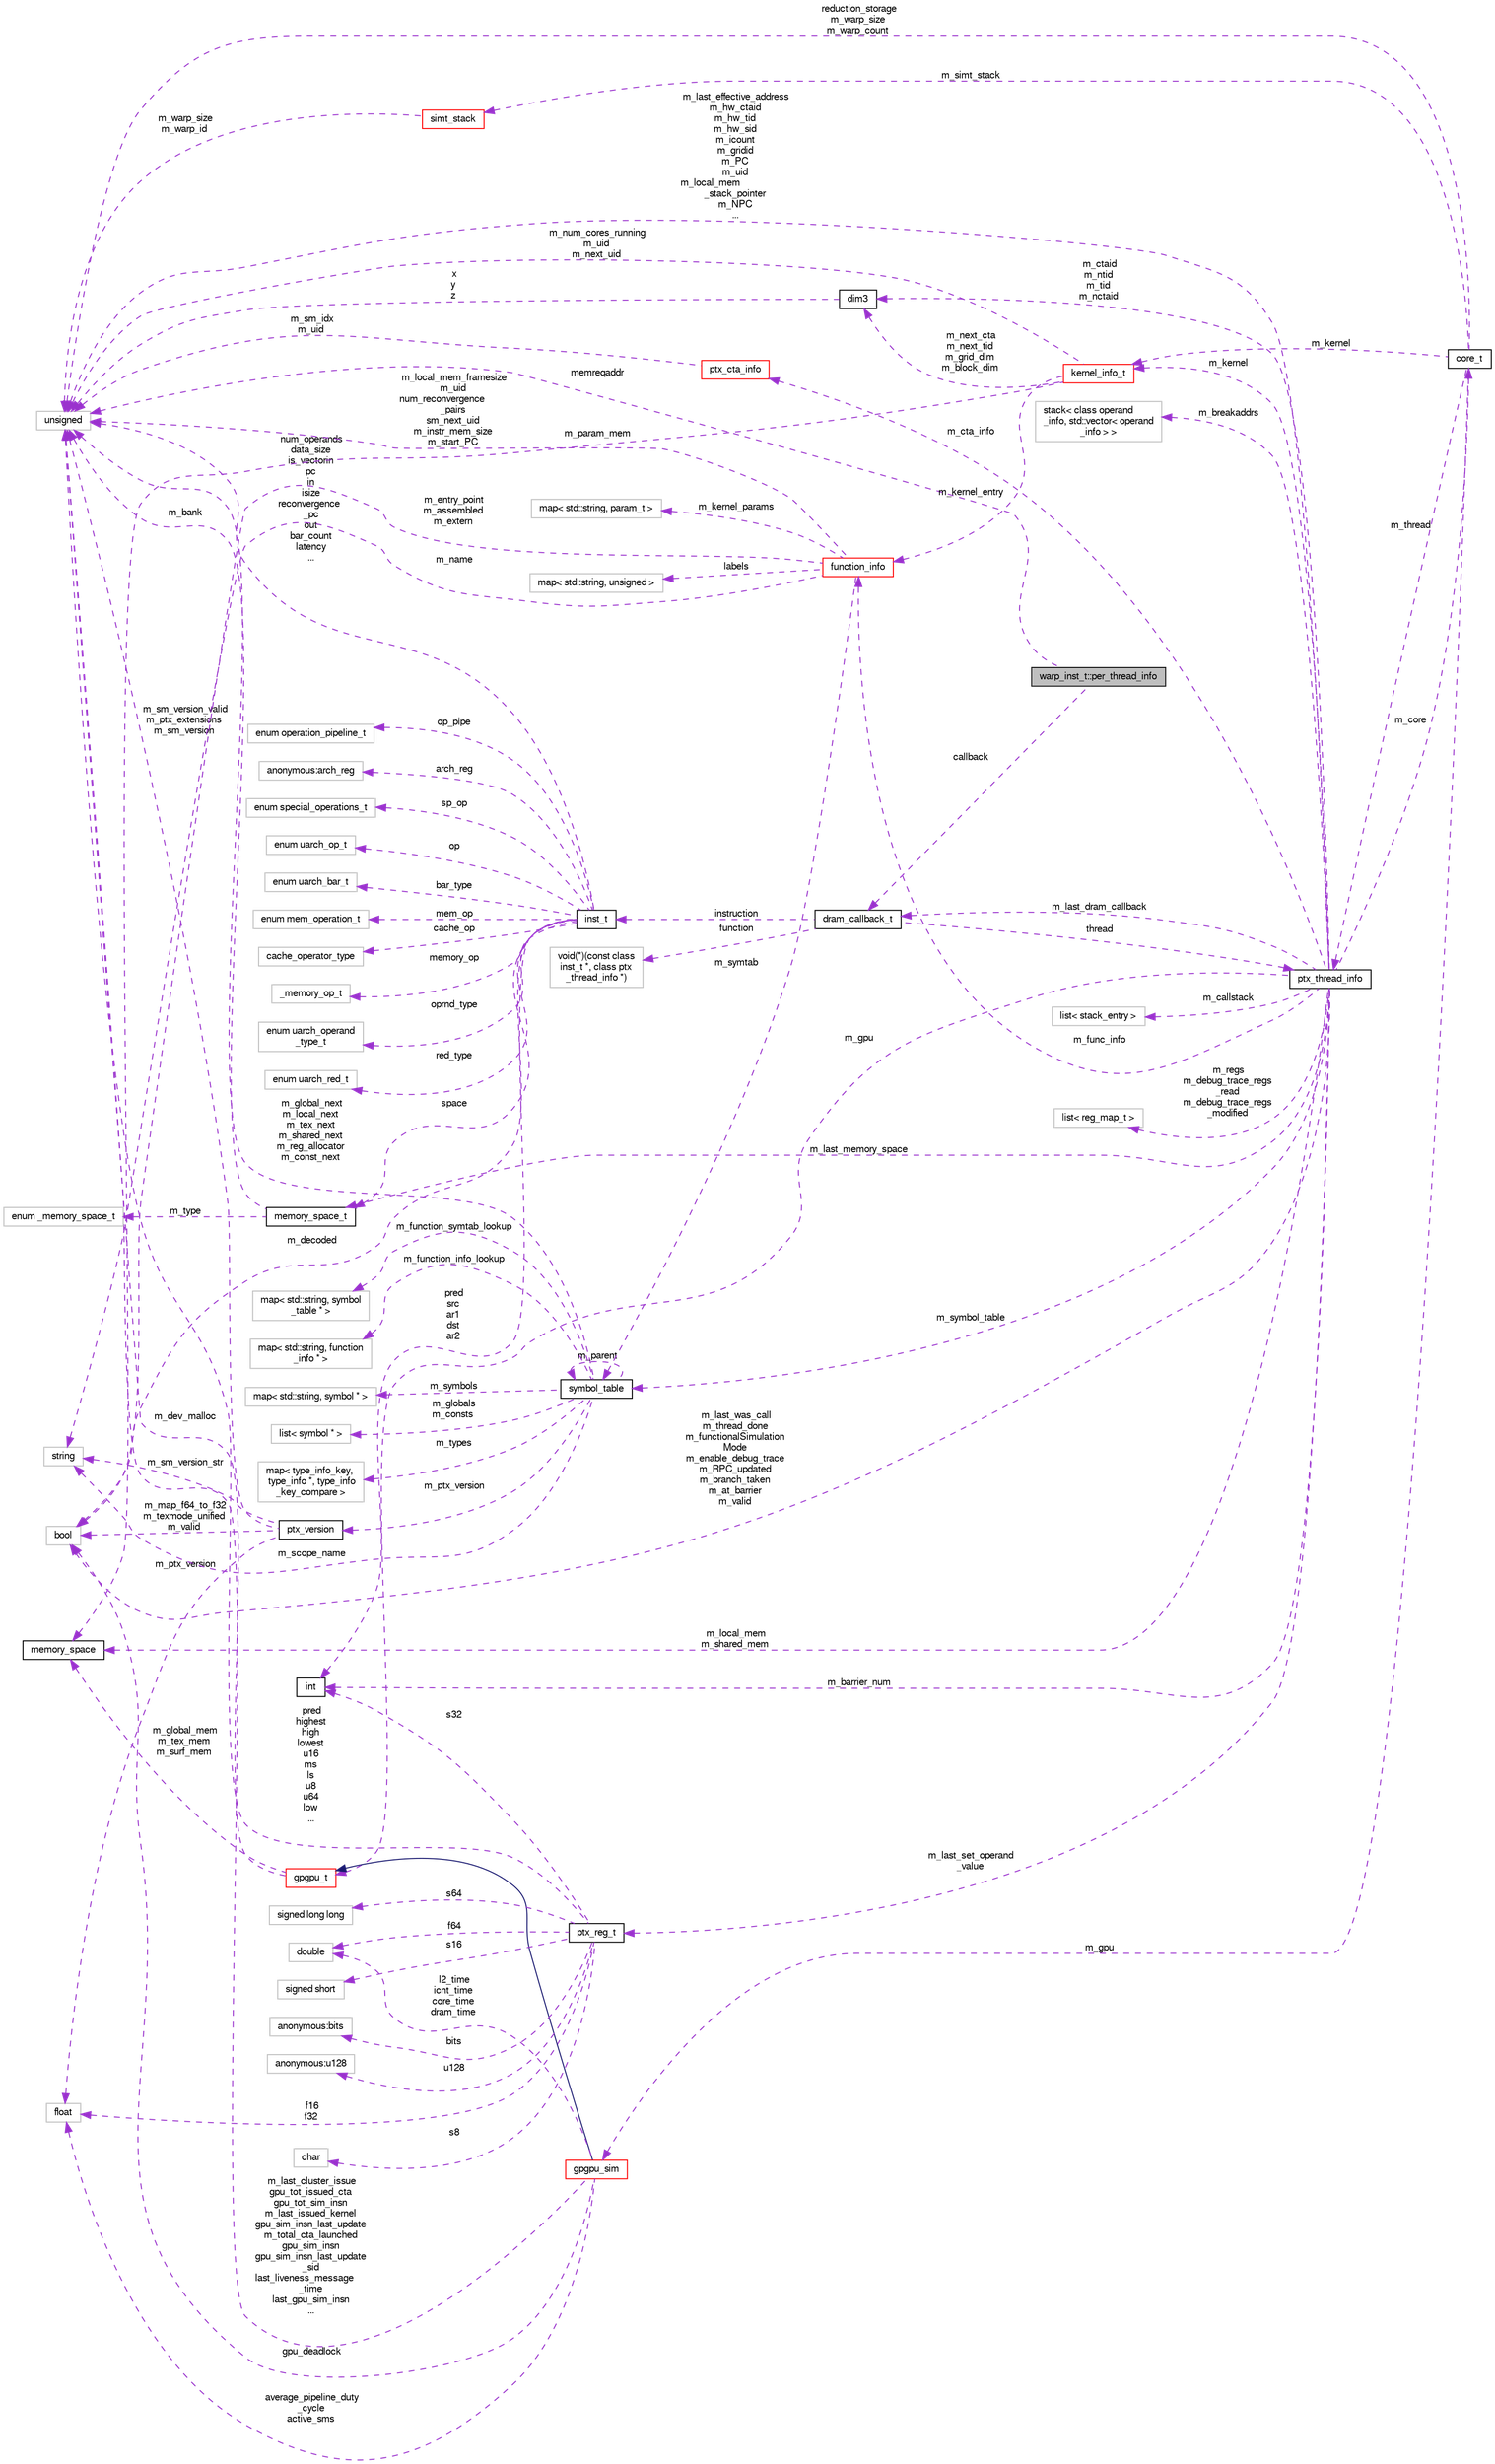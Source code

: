 digraph "warp_inst_t::per_thread_info"
{
  bgcolor="transparent";
  edge [fontname="FreeSans",fontsize="10",labelfontname="FreeSans",labelfontsize="10"];
  node [fontname="FreeSans",fontsize="10",shape=record];
  rankdir="LR";
  Node1 [label="warp_inst_t::per_thread_info",height=0.2,width=0.4,color="black", fillcolor="grey75", style="filled", fontcolor="black"];
  Node2 -> Node1 [dir="back",color="darkorchid3",fontsize="10",style="dashed",label=" memreqaddr" ,fontname="FreeSans"];
  Node2 [label="unsigned",height=0.2,width=0.4,color="grey75"];
  Node3 -> Node1 [dir="back",color="darkorchid3",fontsize="10",style="dashed",label=" callback" ,fontname="FreeSans"];
  Node3 [label="dram_callback_t",height=0.2,width=0.4,color="black",URL="$structdram__callback__t.html"];
  Node4 -> Node3 [dir="back",color="darkorchid3",fontsize="10",style="dashed",label=" function" ,fontname="FreeSans"];
  Node4 [label="void(*)(const class\l inst_t *, class ptx\l_thread_info *)",height=0.2,width=0.4,color="grey75"];
  Node5 -> Node3 [dir="back",color="darkorchid3",fontsize="10",style="dashed",label=" instruction" ,fontname="FreeSans"];
  Node5 [label="inst_t",height=0.2,width=0.4,color="black",URL="$classinst__t.html"];
  Node6 -> Node5 [dir="back",color="darkorchid3",fontsize="10",style="dashed",label=" arch_reg" ,fontname="FreeSans"];
  Node6 [label="anonymous:arch_reg",height=0.2,width=0.4,color="grey75"];
  Node7 -> Node5 [dir="back",color="darkorchid3",fontsize="10",style="dashed",label=" sp_op" ,fontname="FreeSans"];
  Node7 [label="enum special_operations_t",height=0.2,width=0.4,color="grey75"];
  Node8 -> Node5 [dir="back",color="darkorchid3",fontsize="10",style="dashed",label=" op" ,fontname="FreeSans"];
  Node8 [label="enum uarch_op_t",height=0.2,width=0.4,color="grey75"];
  Node9 -> Node5 [dir="back",color="darkorchid3",fontsize="10",style="dashed",label=" bar_type" ,fontname="FreeSans"];
  Node9 [label="enum uarch_bar_t",height=0.2,width=0.4,color="grey75"];
  Node10 -> Node5 [dir="back",color="darkorchid3",fontsize="10",style="dashed",label=" mem_op" ,fontname="FreeSans"];
  Node10 [label="enum mem_operation_t",height=0.2,width=0.4,color="grey75"];
  Node11 -> Node5 [dir="back",color="darkorchid3",fontsize="10",style="dashed",label=" cache_op" ,fontname="FreeSans"];
  Node11 [label="cache_operator_type",height=0.2,width=0.4,color="grey75"];
  Node12 -> Node5 [dir="back",color="darkorchid3",fontsize="10",style="dashed",label=" space" ,fontname="FreeSans"];
  Node12 [label="memory_space_t",height=0.2,width=0.4,color="black",URL="$classmemory__space__t.html"];
  Node13 -> Node12 [dir="back",color="darkorchid3",fontsize="10",style="dashed",label=" m_type" ,fontname="FreeSans"];
  Node13 [label="enum _memory_space_t",height=0.2,width=0.4,color="grey75"];
  Node2 -> Node12 [dir="back",color="darkorchid3",fontsize="10",style="dashed",label=" m_bank" ,fontname="FreeSans"];
  Node14 -> Node5 [dir="back",color="darkorchid3",fontsize="10",style="dashed",label=" pred\nsrc\nar1\ndst\nar2" ,fontname="FreeSans"];
  Node14 [label="int",height=0.2,width=0.4,color="black",URL="$classint.html"];
  Node15 -> Node5 [dir="back",color="darkorchid3",fontsize="10",style="dashed",label=" memory_op" ,fontname="FreeSans"];
  Node15 [label="_memory_op_t",height=0.2,width=0.4,color="grey75"];
  Node16 -> Node5 [dir="back",color="darkorchid3",fontsize="10",style="dashed",label=" m_decoded" ,fontname="FreeSans"];
  Node16 [label="bool",height=0.2,width=0.4,color="grey75"];
  Node17 -> Node5 [dir="back",color="darkorchid3",fontsize="10",style="dashed",label=" oprnd_type" ,fontname="FreeSans"];
  Node17 [label="enum uarch_operand\l_type_t",height=0.2,width=0.4,color="grey75"];
  Node18 -> Node5 [dir="back",color="darkorchid3",fontsize="10",style="dashed",label=" red_type" ,fontname="FreeSans"];
  Node18 [label="enum uarch_red_t",height=0.2,width=0.4,color="grey75"];
  Node2 -> Node5 [dir="back",color="darkorchid3",fontsize="10",style="dashed",label=" num_operands\ndata_size\nis_vectorin\npc\nin\nisize\nreconvergence\l_pc\nout\nbar_count\nlatency\n..." ,fontname="FreeSans"];
  Node19 -> Node5 [dir="back",color="darkorchid3",fontsize="10",style="dashed",label=" op_pipe" ,fontname="FreeSans"];
  Node19 [label="enum operation_pipeline_t",height=0.2,width=0.4,color="grey75"];
  Node20 -> Node3 [dir="back",color="darkorchid3",fontsize="10",style="dashed",label=" thread" ,fontname="FreeSans"];
  Node20 [label="ptx_thread_info",height=0.2,width=0.4,color="black",URL="$classptx__thread__info.html"];
  Node21 -> Node20 [dir="back",color="darkorchid3",fontsize="10",style="dashed",label=" m_breakaddrs" ,fontname="FreeSans"];
  Node21 [label="stack\< class operand\l_info, std::vector\< operand\l_info \> \>",height=0.2,width=0.4,color="grey75"];
  Node22 -> Node20 [dir="back",color="darkorchid3",fontsize="10",style="dashed",label=" m_callstack" ,fontname="FreeSans"];
  Node22 [label="list\< stack_entry \>",height=0.2,width=0.4,color="grey75"];
  Node23 -> Node20 [dir="back",color="darkorchid3",fontsize="10",style="dashed",label=" m_symbol_table" ,fontname="FreeSans"];
  Node23 [label="symbol_table",height=0.2,width=0.4,color="black",URL="$classsymbol__table.html"];
  Node24 -> Node23 [dir="back",color="darkorchid3",fontsize="10",style="dashed",label=" m_symbols" ,fontname="FreeSans"];
  Node24 [label="map\< std::string, symbol * \>",height=0.2,width=0.4,color="grey75"];
  Node23 -> Node23 [dir="back",color="darkorchid3",fontsize="10",style="dashed",label=" m_parent" ,fontname="FreeSans"];
  Node25 -> Node23 [dir="back",color="darkorchid3",fontsize="10",style="dashed",label=" m_globals\nm_consts" ,fontname="FreeSans"];
  Node25 [label="list\< symbol * \>",height=0.2,width=0.4,color="grey75"];
  Node26 -> Node23 [dir="back",color="darkorchid3",fontsize="10",style="dashed",label=" m_types" ,fontname="FreeSans"];
  Node26 [label="map\< type_info_key,\l type_info *, type_info\l_key_compare \>",height=0.2,width=0.4,color="grey75"];
  Node27 -> Node23 [dir="back",color="darkorchid3",fontsize="10",style="dashed",label=" m_ptx_version" ,fontname="FreeSans"];
  Node27 [label="ptx_version",height=0.2,width=0.4,color="black",URL="$classptx__version.html"];
  Node28 -> Node27 [dir="back",color="darkorchid3",fontsize="10",style="dashed",label=" m_ptx_version" ,fontname="FreeSans"];
  Node28 [label="float",height=0.2,width=0.4,color="grey75"];
  Node29 -> Node27 [dir="back",color="darkorchid3",fontsize="10",style="dashed",label=" m_sm_version_str" ,fontname="FreeSans"];
  Node29 [label="string",height=0.2,width=0.4,color="grey75"];
  Node16 -> Node27 [dir="back",color="darkorchid3",fontsize="10",style="dashed",label=" m_map_f64_to_f32\nm_texmode_unified\nm_valid" ,fontname="FreeSans"];
  Node2 -> Node27 [dir="back",color="darkorchid3",fontsize="10",style="dashed",label=" m_sm_version_valid\nm_ptx_extensions\nm_sm_version" ,fontname="FreeSans"];
  Node29 -> Node23 [dir="back",color="darkorchid3",fontsize="10",style="dashed",label=" m_scope_name" ,fontname="FreeSans"];
  Node30 -> Node23 [dir="back",color="darkorchid3",fontsize="10",style="dashed",label=" m_function_symtab_lookup" ,fontname="FreeSans"];
  Node30 [label="map\< std::string, symbol\l_table * \>",height=0.2,width=0.4,color="grey75"];
  Node31 -> Node23 [dir="back",color="darkorchid3",fontsize="10",style="dashed",label=" m_function_info_lookup" ,fontname="FreeSans"];
  Node31 [label="map\< std::string, function\l_info * \>",height=0.2,width=0.4,color="grey75"];
  Node2 -> Node23 [dir="back",color="darkorchid3",fontsize="10",style="dashed",label=" m_global_next\nm_local_next\nm_tex_next\nm_shared_next\nm_reg_allocator\nm_const_next" ,fontname="FreeSans"];
  Node32 -> Node20 [dir="back",color="darkorchid3",fontsize="10",style="dashed",label=" m_core" ,fontname="FreeSans"];
  Node32 [label="core_t",height=0.2,width=0.4,color="black",URL="$classcore__t.html"];
  Node33 -> Node32 [dir="back",color="darkorchid3",fontsize="10",style="dashed",label=" m_simt_stack" ,fontname="FreeSans"];
  Node33 [label="simt_stack",height=0.2,width=0.4,color="red",URL="$classsimt__stack.html"];
  Node2 -> Node33 [dir="back",color="darkorchid3",fontsize="10",style="dashed",label=" m_warp_size\nm_warp_id" ,fontname="FreeSans"];
  Node35 -> Node32 [dir="back",color="darkorchid3",fontsize="10",style="dashed",label=" m_gpu" ,fontname="FreeSans"];
  Node35 [label="gpgpu_sim",height=0.2,width=0.4,color="red",URL="$classgpgpu__sim.html"];
  Node36 -> Node35 [dir="back",color="midnightblue",fontsize="10",style="solid",fontname="FreeSans"];
  Node36 [label="gpgpu_t",height=0.2,width=0.4,color="red",URL="$classgpgpu__t.html"];
  Node2 -> Node36 [dir="back",color="darkorchid3",fontsize="10",style="dashed",label=" m_dev_malloc" ,fontname="FreeSans"];
  Node42 -> Node36 [dir="back",color="darkorchid3",fontsize="10",style="dashed",label=" m_global_mem\nm_tex_mem\nm_surf_mem" ,fontname="FreeSans"];
  Node42 [label="memory_space",height=0.2,width=0.4,color="black",URL="$classmemory__space.html"];
  Node45 -> Node35 [dir="back",color="darkorchid3",fontsize="10",style="dashed",label=" l2_time\nicnt_time\ncore_time\ndram_time" ,fontname="FreeSans"];
  Node45 [label="double",height=0.2,width=0.4,color="grey75"];
  Node28 -> Node35 [dir="back",color="darkorchid3",fontsize="10",style="dashed",label=" average_pipeline_duty\l_cycle\nactive_sms" ,fontname="FreeSans"];
  Node16 -> Node35 [dir="back",color="darkorchid3",fontsize="10",style="dashed",label=" gpu_deadlock" ,fontname="FreeSans"];
  Node2 -> Node35 [dir="back",color="darkorchid3",fontsize="10",style="dashed",label=" m_last_cluster_issue\ngpu_tot_issued_cta\ngpu_tot_sim_insn\nm_last_issued_kernel\ngpu_sim_insn_last_update\nm_total_cta_launched\ngpu_sim_insn\ngpu_sim_insn_last_update\l_sid\nlast_liveness_message\l_time\nlast_gpu_sim_insn\n..." ,fontname="FreeSans"];
  Node2 -> Node32 [dir="back",color="darkorchid3",fontsize="10",style="dashed",label=" reduction_storage\nm_warp_size\nm_warp_count" ,fontname="FreeSans"];
  Node20 -> Node32 [dir="back",color="darkorchid3",fontsize="10",style="dashed",label=" m_thread" ,fontname="FreeSans"];
  Node251 -> Node32 [dir="back",color="darkorchid3",fontsize="10",style="dashed",label=" m_kernel" ,fontname="FreeSans"];
  Node251 [label="kernel_info_t",height=0.2,width=0.4,color="red",URL="$classkernel__info__t.html"];
  Node253 -> Node251 [dir="back",color="darkorchid3",fontsize="10",style="dashed",label=" m_kernel_entry" ,fontname="FreeSans"];
  Node253 [label="function_info",height=0.2,width=0.4,color="red",URL="$classfunction__info.html"];
  Node23 -> Node253 [dir="back",color="darkorchid3",fontsize="10",style="dashed",label=" m_symtab" ,fontname="FreeSans"];
  Node254 -> Node253 [dir="back",color="darkorchid3",fontsize="10",style="dashed",label=" m_kernel_params" ,fontname="FreeSans"];
  Node254 [label="map\< std::string, param_t \>",height=0.2,width=0.4,color="grey75"];
  Node255 -> Node253 [dir="back",color="darkorchid3",fontsize="10",style="dashed",label=" labels" ,fontname="FreeSans"];
  Node255 [label="map\< std::string, unsigned \>",height=0.2,width=0.4,color="grey75"];
  Node29 -> Node253 [dir="back",color="darkorchid3",fontsize="10",style="dashed",label=" m_name" ,fontname="FreeSans"];
  Node16 -> Node253 [dir="back",color="darkorchid3",fontsize="10",style="dashed",label=" m_entry_point\nm_assembled\nm_extern" ,fontname="FreeSans"];
  Node2 -> Node253 [dir="back",color="darkorchid3",fontsize="10",style="dashed",label=" m_local_mem_framesize\nm_uid\nnum_reconvergence\l_pairs\nsm_next_uid\nm_instr_mem_size\nm_start_PC" ,fontname="FreeSans"];
  Node2 -> Node251 [dir="back",color="darkorchid3",fontsize="10",style="dashed",label=" m_num_cores_running\nm_uid\nm_next_uid" ,fontname="FreeSans"];
  Node42 -> Node251 [dir="back",color="darkorchid3",fontsize="10",style="dashed",label=" m_param_mem" ,fontname="FreeSans"];
  Node276 -> Node251 [dir="back",color="darkorchid3",fontsize="10",style="dashed",label=" m_next_cta\nm_next_tid\nm_grid_dim\nm_block_dim" ,fontname="FreeSans"];
  Node276 [label="dim3",height=0.2,width=0.4,color="black",URL="$structdim3.html"];
  Node2 -> Node276 [dir="back",color="darkorchid3",fontsize="10",style="dashed",label=" x\ny\nz" ,fontname="FreeSans"];
  Node277 -> Node20 [dir="back",color="darkorchid3",fontsize="10",style="dashed",label=" m_last_set_operand\l_value" ,fontname="FreeSans"];
  Node277 [label="ptx_reg_t",height=0.2,width=0.4,color="black",URL="$unionptx__reg__t.html"];
  Node278 -> Node277 [dir="back",color="darkorchid3",fontsize="10",style="dashed",label=" bits" ,fontname="FreeSans"];
  Node278 [label="anonymous:bits",height=0.2,width=0.4,color="grey75"];
  Node279 -> Node277 [dir="back",color="darkorchid3",fontsize="10",style="dashed",label=" u128" ,fontname="FreeSans"];
  Node279 [label="anonymous:u128",height=0.2,width=0.4,color="grey75"];
  Node45 -> Node277 [dir="back",color="darkorchid3",fontsize="10",style="dashed",label=" f64" ,fontname="FreeSans"];
  Node28 -> Node277 [dir="back",color="darkorchid3",fontsize="10",style="dashed",label=" f16\nf32" ,fontname="FreeSans"];
  Node44 -> Node277 [dir="back",color="darkorchid3",fontsize="10",style="dashed",label=" s8" ,fontname="FreeSans"];
  Node44 [label="char",height=0.2,width=0.4,color="grey75"];
  Node14 -> Node277 [dir="back",color="darkorchid3",fontsize="10",style="dashed",label=" s32" ,fontname="FreeSans"];
  Node280 -> Node277 [dir="back",color="darkorchid3",fontsize="10",style="dashed",label=" s64" ,fontname="FreeSans"];
  Node280 [label="signed long long",height=0.2,width=0.4,color="grey75"];
  Node281 -> Node277 [dir="back",color="darkorchid3",fontsize="10",style="dashed",label=" s16" ,fontname="FreeSans"];
  Node281 [label="signed short",height=0.2,width=0.4,color="grey75"];
  Node2 -> Node277 [dir="back",color="darkorchid3",fontsize="10",style="dashed",label=" pred\nhighest\nhigh\nlowest\nu16\nms\nls\nu8\nu64\nlow\n..." ,fontname="FreeSans"];
  Node12 -> Node20 [dir="back",color="darkorchid3",fontsize="10",style="dashed",label=" m_last_memory_space" ,fontname="FreeSans"];
  Node14 -> Node20 [dir="back",color="darkorchid3",fontsize="10",style="dashed",label=" m_barrier_num" ,fontname="FreeSans"];
  Node16 -> Node20 [dir="back",color="darkorchid3",fontsize="10",style="dashed",label=" m_last_was_call\nm_thread_done\nm_functionalSimulation\lMode\nm_enable_debug_trace\nm_RPC_updated\nm_branch_taken\nm_at_barrier\nm_valid" ,fontname="FreeSans"];
  Node253 -> Node20 [dir="back",color="darkorchid3",fontsize="10",style="dashed",label=" m_func_info" ,fontname="FreeSans"];
  Node36 -> Node20 [dir="back",color="darkorchid3",fontsize="10",style="dashed",label=" m_gpu" ,fontname="FreeSans"];
  Node282 -> Node20 [dir="back",color="darkorchid3",fontsize="10",style="dashed",label=" m_regs\nm_debug_trace_regs\l_read\nm_debug_trace_regs\l_modified" ,fontname="FreeSans"];
  Node282 [label="list\< reg_map_t \>",height=0.2,width=0.4,color="grey75"];
  Node2 -> Node20 [dir="back",color="darkorchid3",fontsize="10",style="dashed",label=" m_last_effective_address\nm_hw_ctaid\nm_hw_tid\nm_hw_sid\nm_icount\nm_gridid\nm_PC\nm_uid\nm_local_mem\l_stack_pointer\nm_NPC\n..." ,fontname="FreeSans"];
  Node276 -> Node20 [dir="back",color="darkorchid3",fontsize="10",style="dashed",label=" m_ctaid\nm_ntid\nm_tid\nm_nctaid" ,fontname="FreeSans"];
  Node42 -> Node20 [dir="back",color="darkorchid3",fontsize="10",style="dashed",label=" m_local_mem\nm_shared_mem" ,fontname="FreeSans"];
  Node251 -> Node20 [dir="back",color="darkorchid3",fontsize="10",style="dashed",label=" m_kernel" ,fontname="FreeSans"];
  Node283 -> Node20 [dir="back",color="darkorchid3",fontsize="10",style="dashed",label=" m_cta_info" ,fontname="FreeSans"];
  Node283 [label="ptx_cta_info",height=0.2,width=0.4,color="red",URL="$classptx__cta__info.html"];
  Node2 -> Node283 [dir="back",color="darkorchid3",fontsize="10",style="dashed",label=" m_sm_idx\nm_uid" ,fontname="FreeSans"];
  Node3 -> Node20 [dir="back",color="darkorchid3",fontsize="10",style="dashed",label=" m_last_dram_callback" ,fontname="FreeSans"];
}
